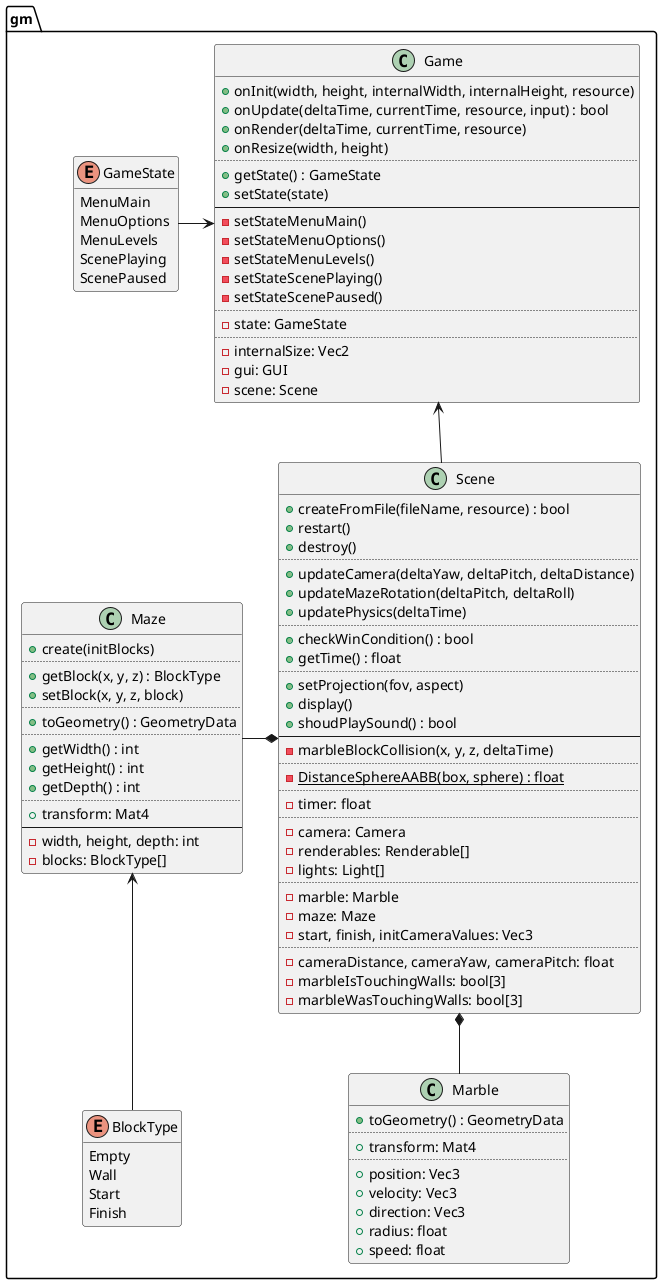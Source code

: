 @startuml
set separator ::

enum gm::GameState {
	MenuMain
	MenuOptions
	MenuLevels
	ScenePlaying
	ScenePaused
}
hide GameState methods

class gm::Game {
	+onInit(width, height, internalWidth, internalHeight, resource)
	+onUpdate(deltaTime, currentTime, resource, input) : bool
	+onRender(deltaTime, currentTime, resource)
	+onResize(width, height)
	..
	+getState() : GameState
	+setState(state)
	--
	-setStateMenuMain()
	-setStateMenuOptions()
	-setStateMenuLevels()
	-setStateScenePlaying()
	-setStateScenePaused()
	..
	-state: GameState
	..
	-internalSize: Vec2
	-gui: GUI
	-scene: Scene
}

class gm::Scene {
	+createFromFile(fileName, resource) : bool
	+restart()
	+destroy()
	..
	+updateCamera(deltaYaw, deltaPitch, deltaDistance)
	+updateMazeRotation(deltaPitch, deltaRoll)
	+updatePhysics(deltaTime)
	..
	+checkWinCondition() : bool
	+getTime() : float
	..
	+setProjection(fov, aspect)
	+display()
	+shoudPlaySound() : bool
	--
	-marbleBlockCollision(x, y, z, deltaTime)
	..
	{static} -DistanceSphereAABB(box, sphere) : float
	..
	-timer: float
	..
	-camera: Camera
	-renderables: Renderable[]
	-lights: Light[]
	..
	-marble: Marble
	-maze: Maze
	-start, finish, initCameraValues: Vec3
	..
	-cameraDistance, cameraYaw, cameraPitch: float
	-marbleIsTouchingWalls: bool[3]
	-marbleWasTouchingWalls: bool[3]
}

enum gm::BlockType {
	Empty
	Wall
	Start
	Finish
}
hide BlockType methods

class gm::Maze {
	+create(initBlocks)
	..
	+getBlock(x, y, z) : BlockType
	+setBlock(x, y, z, block)
	..
	+toGeometry() : GeometryData
	..
	+getWidth() : int
	+getHeight() : int
	+getDepth() : int
	..
	+transform: Mat4
	--
	-width, height, depth: int
	-blocks: BlockType[]
}

class gm::Marble {
	+toGeometry() : GeometryData
	..
	+transform: Mat4
	..
	+position: Vec3
	+velocity: Vec3
	+direction: Vec3
	+radius: float
	+speed: float
}

Maze <-down- BlockType

Scene *-left- Maze
Scene *-down- Marble

Game <-left- GameState
Game <-- Scene

@enduml
